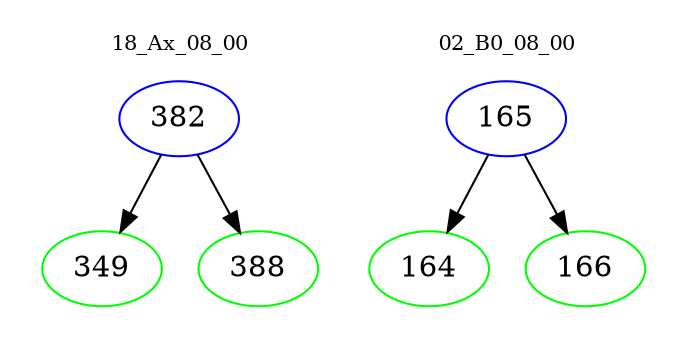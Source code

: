 digraph{
subgraph cluster_0 {
color = white
label = "18_Ax_08_00";
fontsize=10;
T0_382 [label="382", color="blue"]
T0_382 -> T0_349 [color="black"]
T0_349 [label="349", color="green"]
T0_382 -> T0_388 [color="black"]
T0_388 [label="388", color="green"]
}
subgraph cluster_1 {
color = white
label = "02_B0_08_00";
fontsize=10;
T1_165 [label="165", color="blue"]
T1_165 -> T1_164 [color="black"]
T1_164 [label="164", color="green"]
T1_165 -> T1_166 [color="black"]
T1_166 [label="166", color="green"]
}
}
